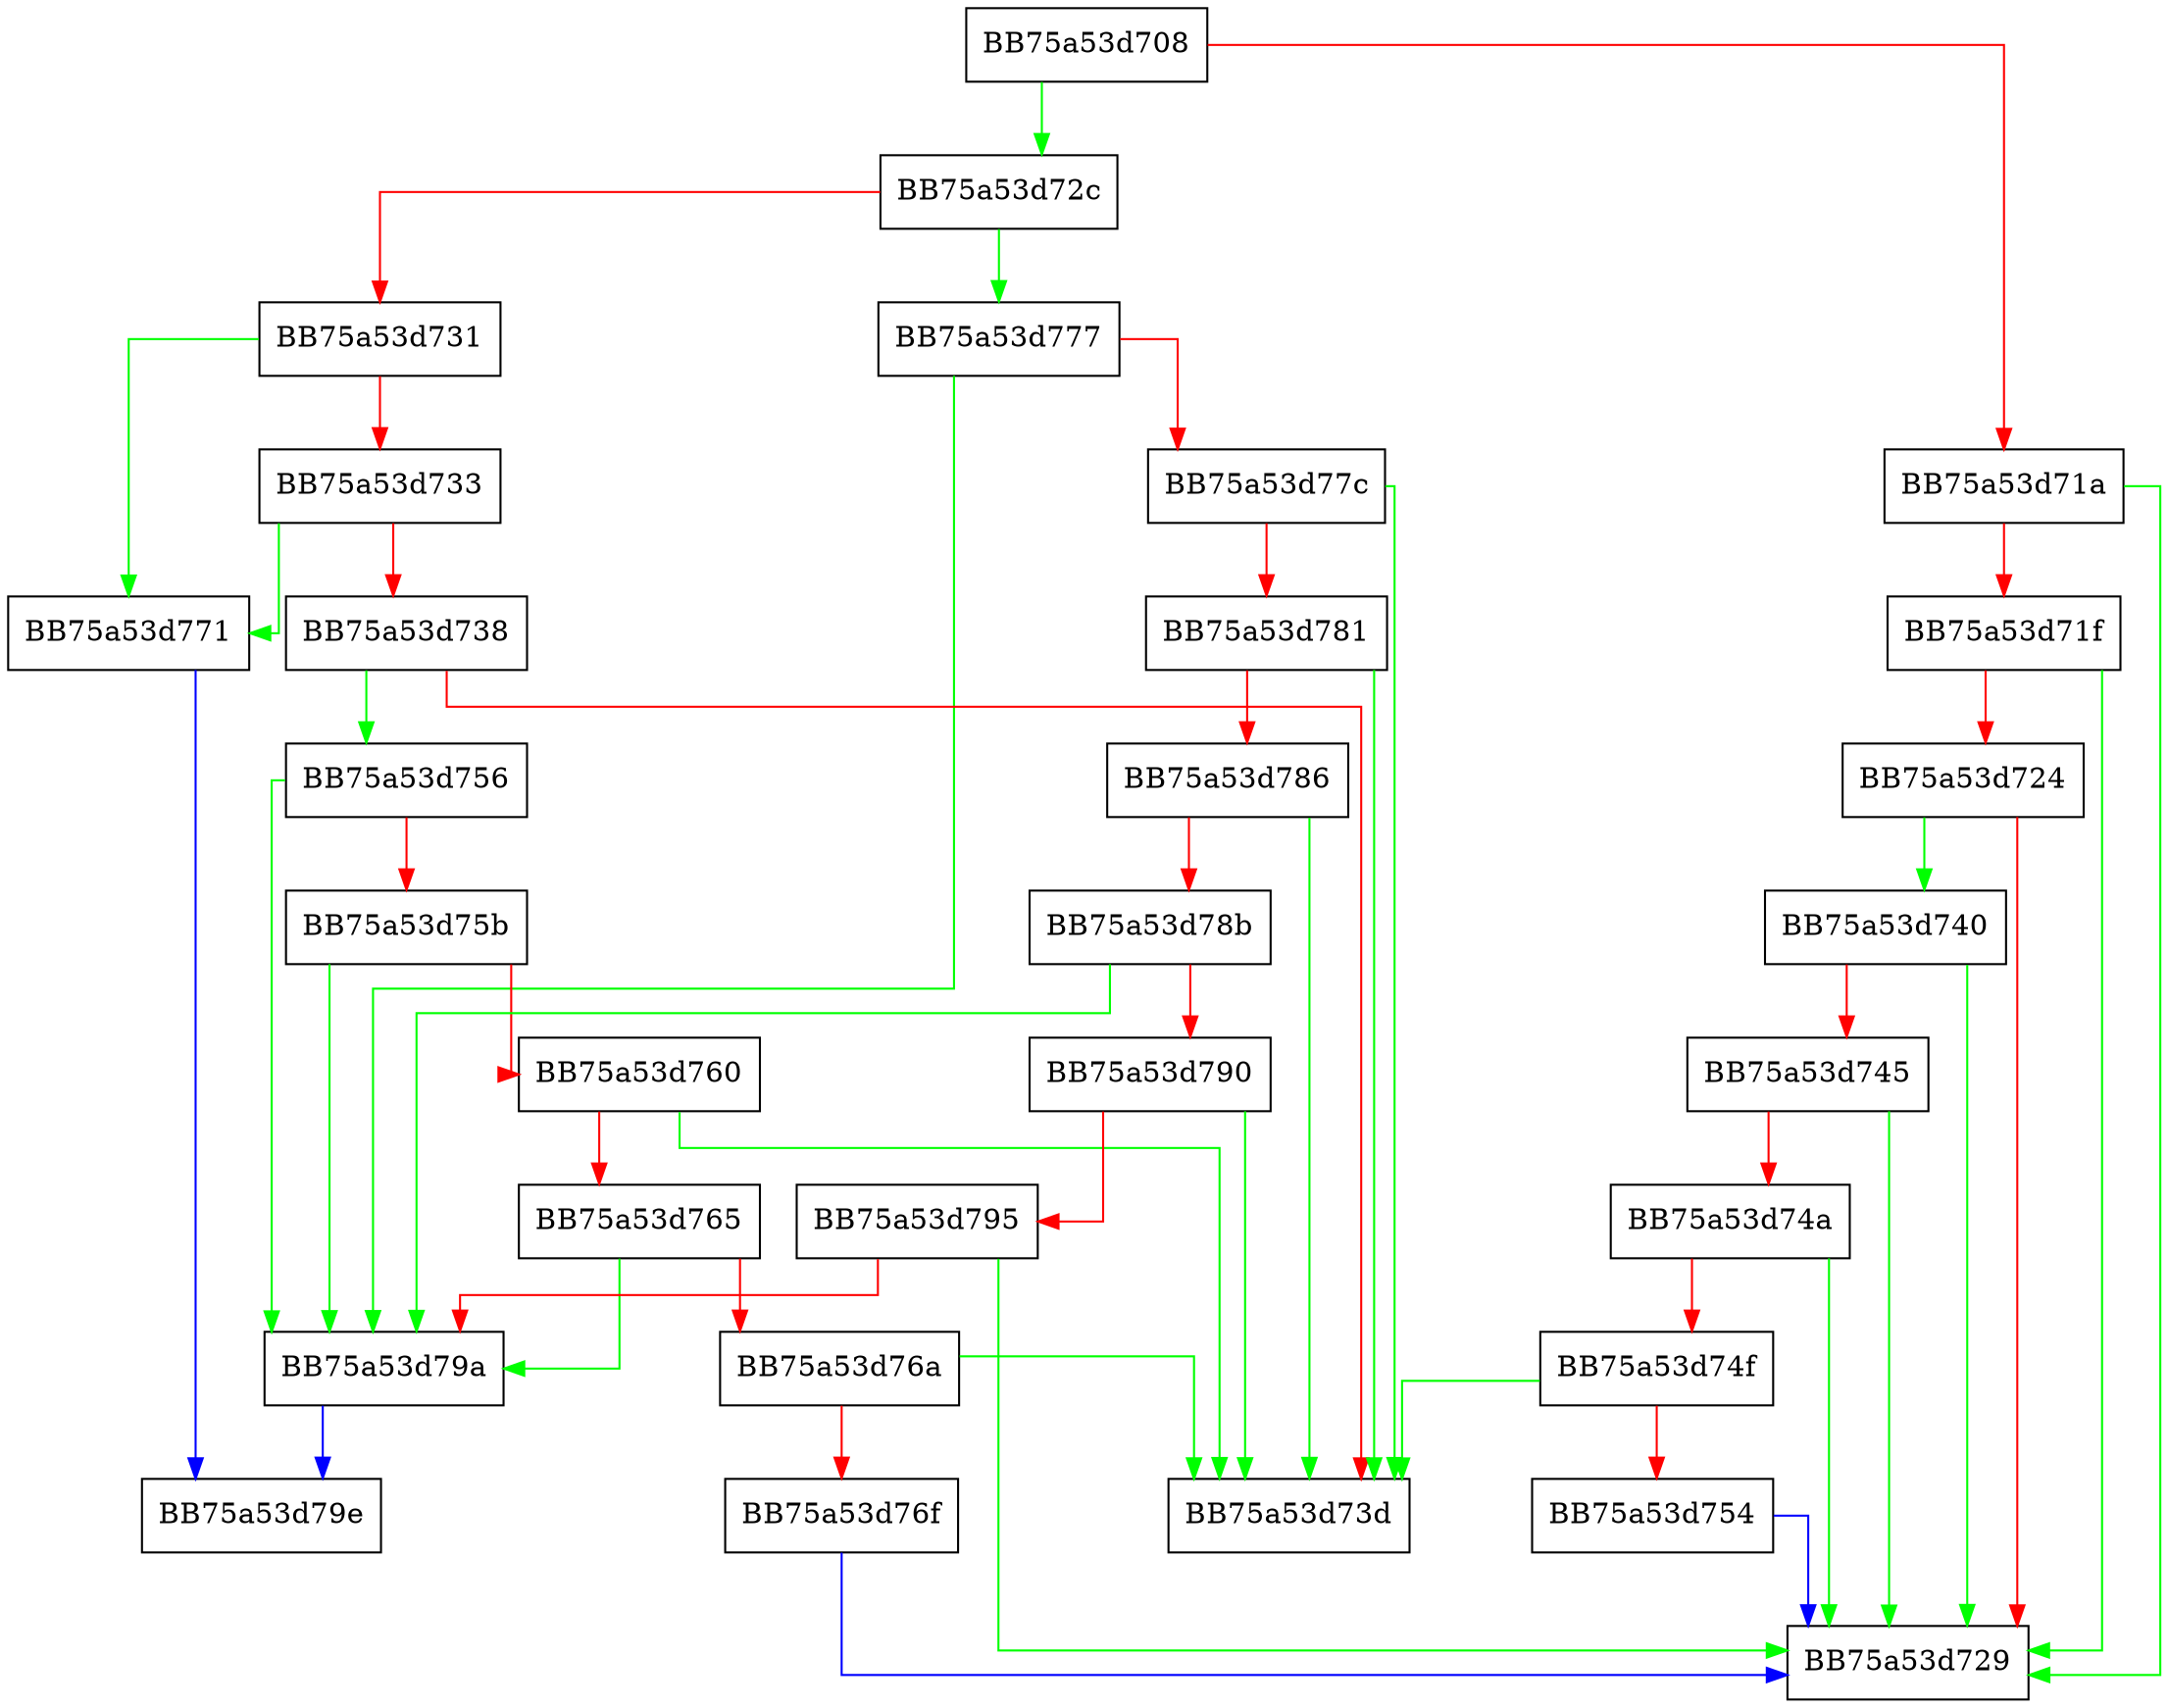 digraph _IsIdentityEscape {
  node [shape="box"];
  graph [splines=ortho];
  BB75a53d708 -> BB75a53d72c [color="green"];
  BB75a53d708 -> BB75a53d71a [color="red"];
  BB75a53d71a -> BB75a53d729 [color="green"];
  BB75a53d71a -> BB75a53d71f [color="red"];
  BB75a53d71f -> BB75a53d729 [color="green"];
  BB75a53d71f -> BB75a53d724 [color="red"];
  BB75a53d724 -> BB75a53d740 [color="green"];
  BB75a53d724 -> BB75a53d729 [color="red"];
  BB75a53d72c -> BB75a53d777 [color="green"];
  BB75a53d72c -> BB75a53d731 [color="red"];
  BB75a53d731 -> BB75a53d771 [color="green"];
  BB75a53d731 -> BB75a53d733 [color="red"];
  BB75a53d733 -> BB75a53d771 [color="green"];
  BB75a53d733 -> BB75a53d738 [color="red"];
  BB75a53d738 -> BB75a53d756 [color="green"];
  BB75a53d738 -> BB75a53d73d [color="red"];
  BB75a53d740 -> BB75a53d729 [color="green"];
  BB75a53d740 -> BB75a53d745 [color="red"];
  BB75a53d745 -> BB75a53d729 [color="green"];
  BB75a53d745 -> BB75a53d74a [color="red"];
  BB75a53d74a -> BB75a53d729 [color="green"];
  BB75a53d74a -> BB75a53d74f [color="red"];
  BB75a53d74f -> BB75a53d73d [color="green"];
  BB75a53d74f -> BB75a53d754 [color="red"];
  BB75a53d754 -> BB75a53d729 [color="blue"];
  BB75a53d756 -> BB75a53d79a [color="green"];
  BB75a53d756 -> BB75a53d75b [color="red"];
  BB75a53d75b -> BB75a53d79a [color="green"];
  BB75a53d75b -> BB75a53d760 [color="red"];
  BB75a53d760 -> BB75a53d73d [color="green"];
  BB75a53d760 -> BB75a53d765 [color="red"];
  BB75a53d765 -> BB75a53d79a [color="green"];
  BB75a53d765 -> BB75a53d76a [color="red"];
  BB75a53d76a -> BB75a53d73d [color="green"];
  BB75a53d76a -> BB75a53d76f [color="red"];
  BB75a53d76f -> BB75a53d729 [color="blue"];
  BB75a53d771 -> BB75a53d79e [color="blue"];
  BB75a53d777 -> BB75a53d79a [color="green"];
  BB75a53d777 -> BB75a53d77c [color="red"];
  BB75a53d77c -> BB75a53d73d [color="green"];
  BB75a53d77c -> BB75a53d781 [color="red"];
  BB75a53d781 -> BB75a53d73d [color="green"];
  BB75a53d781 -> BB75a53d786 [color="red"];
  BB75a53d786 -> BB75a53d73d [color="green"];
  BB75a53d786 -> BB75a53d78b [color="red"];
  BB75a53d78b -> BB75a53d79a [color="green"];
  BB75a53d78b -> BB75a53d790 [color="red"];
  BB75a53d790 -> BB75a53d73d [color="green"];
  BB75a53d790 -> BB75a53d795 [color="red"];
  BB75a53d795 -> BB75a53d729 [color="green"];
  BB75a53d795 -> BB75a53d79a [color="red"];
  BB75a53d79a -> BB75a53d79e [color="blue"];
}